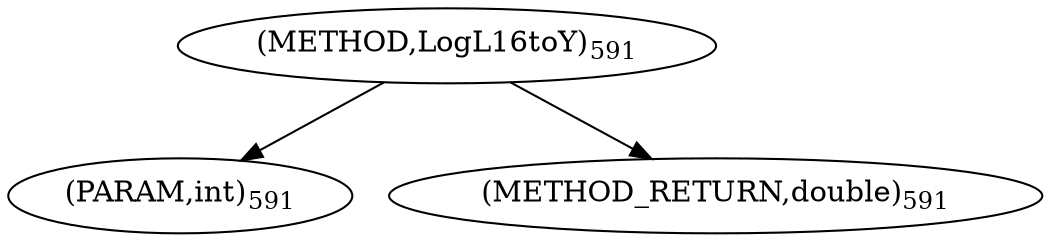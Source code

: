 digraph "LogL16toY" {  
"9286" [label = <(METHOD,LogL16toY)<SUB>591</SUB>> ]
"9287" [label = <(PARAM,int)<SUB>591</SUB>> ]
"9288" [label = <(METHOD_RETURN,double)<SUB>591</SUB>> ]
  "9286" -> "9287" 
  "9286" -> "9288" 
}
